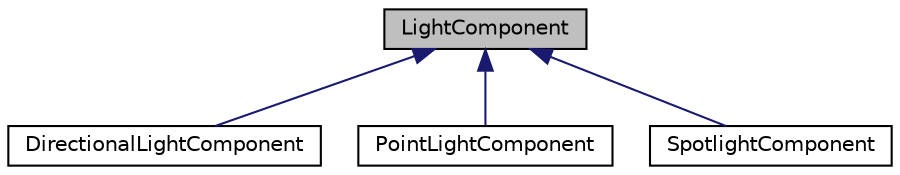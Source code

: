 digraph "LightComponent"
{
  edge [fontname="Helvetica",fontsize="10",labelfontname="Helvetica",labelfontsize="10"];
  node [fontname="Helvetica",fontsize="10",shape=record];
  Node0 [label="LightComponent",height=0.2,width=0.4,color="black", fillcolor="grey75", style="filled", fontcolor="black"];
  Node0 -> Node1 [dir="back",color="midnightblue",fontsize="10",style="solid",fontname="Helvetica"];
  Node1 [label="DirectionalLightComponent",height=0.2,width=0.4,color="black", fillcolor="white", style="filled",URL="$struct_directional_light_component.html"];
  Node0 -> Node2 [dir="back",color="midnightblue",fontsize="10",style="solid",fontname="Helvetica"];
  Node2 [label="PointLightComponent",height=0.2,width=0.4,color="black", fillcolor="white", style="filled",URL="$struct_point_light_component.html"];
  Node0 -> Node3 [dir="back",color="midnightblue",fontsize="10",style="solid",fontname="Helvetica"];
  Node3 [label="SpotlightComponent",height=0.2,width=0.4,color="black", fillcolor="white", style="filled",URL="$struct_spotlight_component.html"];
}
